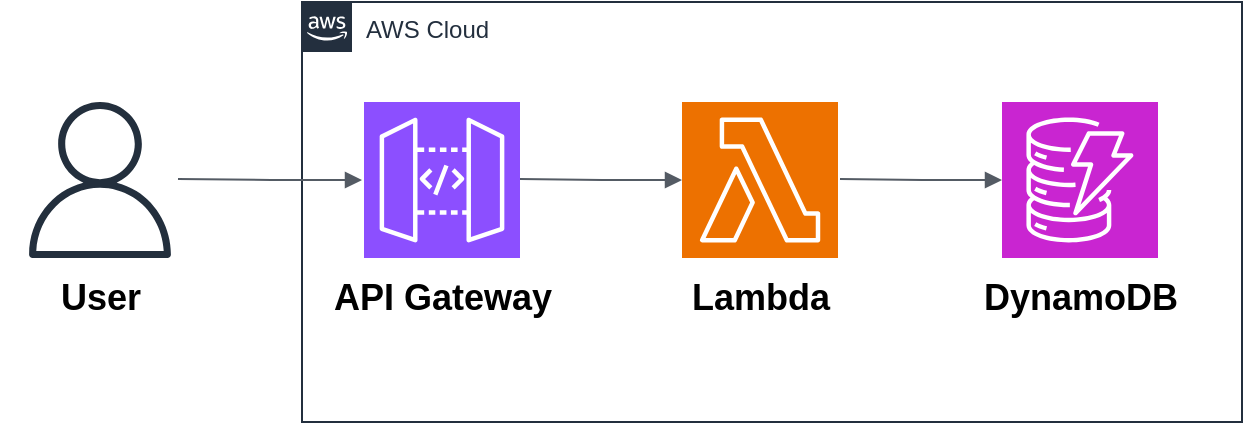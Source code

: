 <mxfile version="28.1.1">
  <diagram name="Static Website Hosting" id="4VWO2LygceVq0mQT5FDj">
    <mxGraphModel dx="1426" dy="777" grid="1" gridSize="10" guides="1" tooltips="1" connect="1" arrows="1" fold="1" page="1" pageScale="1" pageWidth="827" pageHeight="1169" math="0" shadow="0">
      <root>
        <mxCell id="0" />
        <mxCell id="1" parent="0" />
        <mxCell id="lZSy0XQwh6BkQcv3Ckrg-1" value="AWS Cloud" style="points=[[0,0],[0.25,0],[0.5,0],[0.75,0],[1,0],[1,0.25],[1,0.5],[1,0.75],[1,1],[0.75,1],[0.5,1],[0.25,1],[0,1],[0,0.75],[0,0.5],[0,0.25]];outlineConnect=0;gradientColor=none;html=1;whiteSpace=wrap;fontSize=12;fontStyle=0;container=1;pointerEvents=0;collapsible=0;recursiveResize=0;shape=mxgraph.aws4.group;grIcon=mxgraph.aws4.group_aws_cloud_alt;strokeColor=#232F3E;fillColor=none;verticalAlign=top;align=left;spacingLeft=30;fontColor=#232F3E;dashed=0;" vertex="1" parent="1">
          <mxGeometry x="170" y="560" width="470" height="210" as="geometry" />
        </mxCell>
        <mxCell id="lZSy0XQwh6BkQcv3Ckrg-5" value="API Gateway" style="text;strokeColor=none;fillColor=none;html=1;fontSize=18;fontStyle=1;verticalAlign=middle;align=center;" vertex="1" parent="lZSy0XQwh6BkQcv3Ckrg-1">
          <mxGeometry x="20" y="128" width="100" height="40" as="geometry" />
        </mxCell>
        <mxCell id="lZSy0XQwh6BkQcv3Ckrg-6" value="Lambda" style="text;strokeColor=none;fillColor=none;html=1;fontSize=18;fontStyle=1;verticalAlign=middle;align=center;" vertex="1" parent="lZSy0XQwh6BkQcv3Ckrg-1">
          <mxGeometry x="179" y="128" width="100" height="40" as="geometry" />
        </mxCell>
        <mxCell id="lZSy0XQwh6BkQcv3Ckrg-7" value="DynamoDB" style="text;strokeColor=none;fillColor=none;html=1;fontSize=18;fontStyle=1;verticalAlign=middle;align=center;" vertex="1" parent="lZSy0XQwh6BkQcv3Ckrg-1">
          <mxGeometry x="339" y="128" width="100" height="40" as="geometry" />
        </mxCell>
        <mxCell id="lZSy0XQwh6BkQcv3Ckrg-8" value="" style="edgeStyle=orthogonalEdgeStyle;html=1;endArrow=block;elbow=vertical;startArrow=none;endFill=1;strokeColor=#545B64;rounded=0;" edge="1" parent="lZSy0XQwh6BkQcv3Ckrg-1">
          <mxGeometry width="100" relative="1" as="geometry">
            <mxPoint x="109" y="88.5" as="sourcePoint" />
            <mxPoint x="190" y="89" as="targetPoint" />
          </mxGeometry>
        </mxCell>
        <mxCell id="lZSy0XQwh6BkQcv3Ckrg-9" value="" style="edgeStyle=orthogonalEdgeStyle;html=1;endArrow=block;elbow=vertical;startArrow=none;endFill=1;strokeColor=#545B64;rounded=0;" edge="1" parent="lZSy0XQwh6BkQcv3Ckrg-1">
          <mxGeometry width="100" relative="1" as="geometry">
            <mxPoint x="269" y="88.5" as="sourcePoint" />
            <mxPoint x="350" y="89" as="targetPoint" />
          </mxGeometry>
        </mxCell>
        <mxCell id="lZSy0XQwh6BkQcv3Ckrg-13" value="" style="sketch=0;points=[[0,0,0],[0.25,0,0],[0.5,0,0],[0.75,0,0],[1,0,0],[0,1,0],[0.25,1,0],[0.5,1,0],[0.75,1,0],[1,1,0],[0,0.25,0],[0,0.5,0],[0,0.75,0],[1,0.25,0],[1,0.5,0],[1,0.75,0]];outlineConnect=0;fontColor=#232F3E;fillColor=#8C4FFF;strokeColor=#ffffff;dashed=0;verticalLabelPosition=bottom;verticalAlign=top;align=center;html=1;fontSize=12;fontStyle=0;aspect=fixed;shape=mxgraph.aws4.resourceIcon;resIcon=mxgraph.aws4.api_gateway;" vertex="1" parent="lZSy0XQwh6BkQcv3Ckrg-1">
          <mxGeometry x="31" y="50" width="78" height="78" as="geometry" />
        </mxCell>
        <mxCell id="lZSy0XQwh6BkQcv3Ckrg-14" value="" style="sketch=0;points=[[0,0,0],[0.25,0,0],[0.5,0,0],[0.75,0,0],[1,0,0],[0,1,0],[0.25,1,0],[0.5,1,0],[0.75,1,0],[1,1,0],[0,0.25,0],[0,0.5,0],[0,0.75,0],[1,0.25,0],[1,0.5,0],[1,0.75,0]];outlineConnect=0;fontColor=#232F3E;fillColor=#C925D1;strokeColor=#ffffff;dashed=0;verticalLabelPosition=bottom;verticalAlign=top;align=center;html=1;fontSize=12;fontStyle=0;aspect=fixed;shape=mxgraph.aws4.resourceIcon;resIcon=mxgraph.aws4.dynamodb;" vertex="1" parent="lZSy0XQwh6BkQcv3Ckrg-1">
          <mxGeometry x="350" y="50" width="78" height="78" as="geometry" />
        </mxCell>
        <mxCell id="lZSy0XQwh6BkQcv3Ckrg-15" value="" style="sketch=0;points=[[0,0,0],[0.25,0,0],[0.5,0,0],[0.75,0,0],[1,0,0],[0,1,0],[0.25,1,0],[0.5,1,0],[0.75,1,0],[1,1,0],[0,0.25,0],[0,0.5,0],[0,0.75,0],[1,0.25,0],[1,0.5,0],[1,0.75,0]];outlineConnect=0;fontColor=#232F3E;fillColor=#ED7100;strokeColor=#ffffff;dashed=0;verticalLabelPosition=bottom;verticalAlign=top;align=center;html=1;fontSize=12;fontStyle=0;aspect=fixed;shape=mxgraph.aws4.resourceIcon;resIcon=mxgraph.aws4.lambda;" vertex="1" parent="lZSy0XQwh6BkQcv3Ckrg-1">
          <mxGeometry x="190" y="50" width="78" height="78" as="geometry" />
        </mxCell>
        <mxCell id="lZSy0XQwh6BkQcv3Ckrg-10" value="" style="sketch=0;outlineConnect=0;fontColor=#232F3E;gradientColor=none;fillColor=#232F3D;strokeColor=none;dashed=0;verticalLabelPosition=bottom;verticalAlign=top;align=center;html=1;fontSize=12;fontStyle=0;aspect=fixed;pointerEvents=1;shape=mxgraph.aws4.user;" vertex="1" parent="1">
          <mxGeometry x="30" y="610" width="78" height="78" as="geometry" />
        </mxCell>
        <mxCell id="lZSy0XQwh6BkQcv3Ckrg-11" value="User" style="text;strokeColor=none;fillColor=none;html=1;fontSize=18;fontStyle=1;verticalAlign=middle;align=center;" vertex="1" parent="1">
          <mxGeometry x="19" y="688" width="100" height="40" as="geometry" />
        </mxCell>
        <mxCell id="lZSy0XQwh6BkQcv3Ckrg-12" value="" style="edgeStyle=orthogonalEdgeStyle;html=1;endArrow=block;elbow=vertical;startArrow=none;endFill=1;strokeColor=#545B64;rounded=0;" edge="1" parent="1">
          <mxGeometry width="100" relative="1" as="geometry">
            <mxPoint x="108" y="648.5" as="sourcePoint" />
            <mxPoint x="200" y="649" as="targetPoint" />
          </mxGeometry>
        </mxCell>
      </root>
    </mxGraphModel>
  </diagram>
</mxfile>
